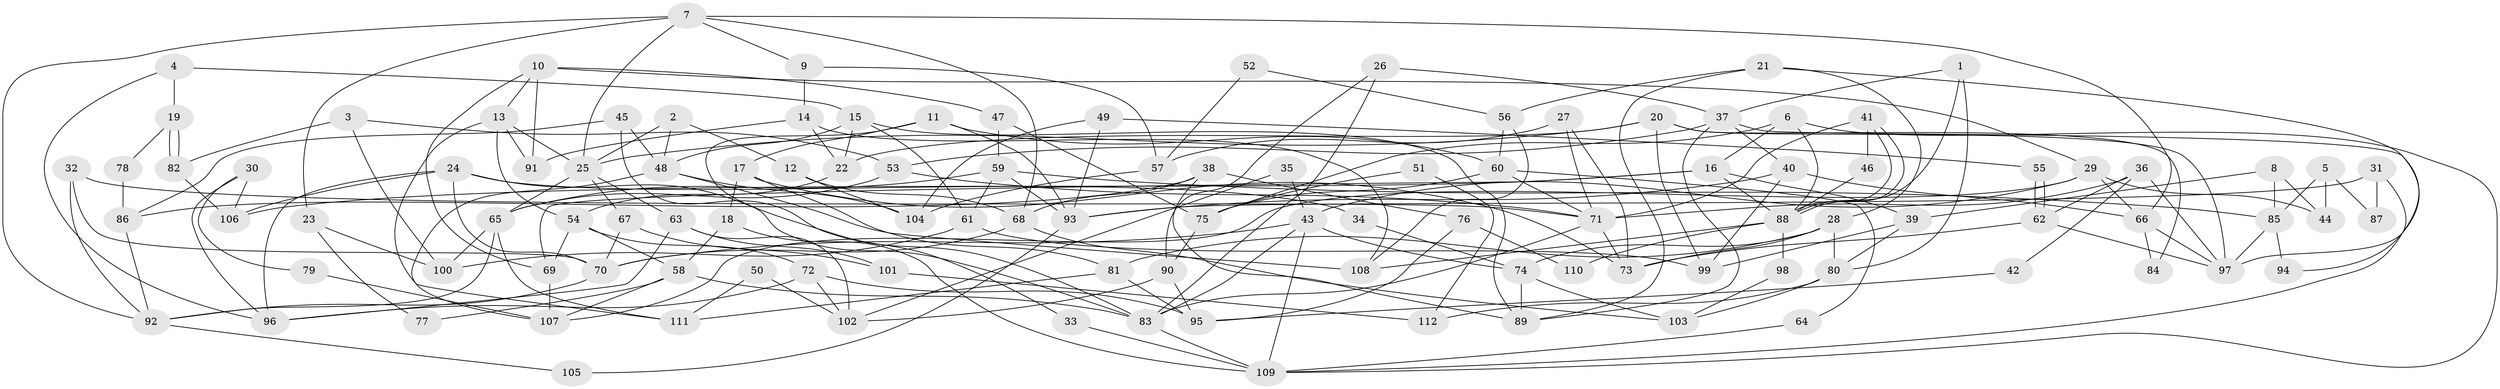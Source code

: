 // coarse degree distribution, {3: 0.17857142857142858, 6: 0.07142857142857142, 4: 0.125, 7: 0.10714285714285714, 15: 0.017857142857142856, 5: 0.14285714285714285, 16: 0.017857142857142856, 10: 0.017857142857142856, 9: 0.05357142857142857, 11: 0.017857142857142856, 2: 0.19642857142857142, 8: 0.03571428571428571, 1: 0.017857142857142856}
// Generated by graph-tools (version 1.1) at 2025/18/03/04/25 18:18:57]
// undirected, 112 vertices, 224 edges
graph export_dot {
graph [start="1"]
  node [color=gray90,style=filled];
  1;
  2;
  3;
  4;
  5;
  6;
  7;
  8;
  9;
  10;
  11;
  12;
  13;
  14;
  15;
  16;
  17;
  18;
  19;
  20;
  21;
  22;
  23;
  24;
  25;
  26;
  27;
  28;
  29;
  30;
  31;
  32;
  33;
  34;
  35;
  36;
  37;
  38;
  39;
  40;
  41;
  42;
  43;
  44;
  45;
  46;
  47;
  48;
  49;
  50;
  51;
  52;
  53;
  54;
  55;
  56;
  57;
  58;
  59;
  60;
  61;
  62;
  63;
  64;
  65;
  66;
  67;
  68;
  69;
  70;
  71;
  72;
  73;
  74;
  75;
  76;
  77;
  78;
  79;
  80;
  81;
  82;
  83;
  84;
  85;
  86;
  87;
  88;
  89;
  90;
  91;
  92;
  93;
  94;
  95;
  96;
  97;
  98;
  99;
  100;
  101;
  102;
  103;
  104;
  105;
  106;
  107;
  108;
  109;
  110;
  111;
  112;
  1 -- 88;
  1 -- 80;
  1 -- 37;
  2 -- 48;
  2 -- 25;
  2 -- 12;
  3 -- 53;
  3 -- 82;
  3 -- 100;
  4 -- 96;
  4 -- 15;
  4 -- 19;
  5 -- 85;
  5 -- 44;
  5 -- 87;
  6 -- 75;
  6 -- 109;
  6 -- 16;
  6 -- 88;
  7 -- 68;
  7 -- 25;
  7 -- 9;
  7 -- 23;
  7 -- 66;
  7 -- 92;
  8 -- 85;
  8 -- 39;
  8 -- 44;
  9 -- 14;
  9 -- 57;
  10 -- 13;
  10 -- 29;
  10 -- 47;
  10 -- 69;
  10 -- 91;
  11 -- 17;
  11 -- 60;
  11 -- 33;
  11 -- 93;
  12 -- 68;
  12 -- 104;
  13 -- 54;
  13 -- 111;
  13 -- 25;
  13 -- 91;
  14 -- 22;
  14 -- 91;
  14 -- 108;
  15 -- 61;
  15 -- 48;
  15 -- 22;
  15 -- 89;
  16 -- 88;
  16 -- 39;
  16 -- 69;
  16 -- 106;
  17 -- 73;
  17 -- 18;
  17 -- 81;
  18 -- 58;
  18 -- 109;
  19 -- 82;
  19 -- 82;
  19 -- 78;
  20 -- 22;
  20 -- 99;
  20 -- 25;
  20 -- 84;
  20 -- 97;
  21 -- 97;
  21 -- 89;
  21 -- 28;
  21 -- 56;
  22 -- 54;
  23 -- 100;
  23 -- 77;
  24 -- 83;
  24 -- 96;
  24 -- 34;
  24 -- 70;
  24 -- 106;
  25 -- 63;
  25 -- 65;
  25 -- 67;
  26 -- 83;
  26 -- 37;
  26 -- 90;
  27 -- 57;
  27 -- 71;
  27 -- 73;
  28 -- 73;
  28 -- 74;
  28 -- 80;
  28 -- 81;
  29 -- 43;
  29 -- 66;
  29 -- 44;
  29 -- 107;
  30 -- 106;
  30 -- 96;
  30 -- 79;
  31 -- 93;
  31 -- 109;
  31 -- 87;
  32 -- 71;
  32 -- 92;
  32 -- 70;
  33 -- 109;
  34 -- 74;
  35 -- 102;
  35 -- 43;
  36 -- 97;
  36 -- 62;
  36 -- 42;
  36 -- 71;
  37 -- 53;
  37 -- 40;
  37 -- 89;
  37 -- 94;
  38 -- 86;
  38 -- 89;
  38 -- 68;
  38 -- 76;
  39 -- 80;
  39 -- 99;
  40 -- 93;
  40 -- 66;
  40 -- 99;
  41 -- 71;
  41 -- 88;
  41 -- 88;
  41 -- 46;
  42 -- 95;
  43 -- 74;
  43 -- 70;
  43 -- 83;
  43 -- 109;
  45 -- 48;
  45 -- 83;
  45 -- 86;
  46 -- 88;
  47 -- 59;
  47 -- 75;
  48 -- 108;
  48 -- 107;
  48 -- 104;
  49 -- 104;
  49 -- 93;
  49 -- 55;
  50 -- 111;
  50 -- 102;
  51 -- 75;
  51 -- 112;
  52 -- 57;
  52 -- 56;
  53 -- 65;
  53 -- 71;
  54 -- 69;
  54 -- 58;
  54 -- 72;
  55 -- 62;
  55 -- 62;
  56 -- 108;
  56 -- 60;
  57 -- 104;
  58 -- 107;
  58 -- 83;
  58 -- 77;
  59 -- 61;
  59 -- 65;
  59 -- 85;
  59 -- 93;
  60 -- 71;
  60 -- 64;
  60 -- 75;
  61 -- 99;
  61 -- 100;
  62 -- 97;
  62 -- 73;
  63 -- 102;
  63 -- 96;
  63 -- 101;
  64 -- 109;
  65 -- 92;
  65 -- 100;
  65 -- 111;
  66 -- 84;
  66 -- 97;
  67 -- 70;
  67 -- 101;
  68 -- 70;
  68 -- 103;
  69 -- 107;
  70 -- 92;
  71 -- 73;
  71 -- 83;
  72 -- 95;
  72 -- 96;
  72 -- 102;
  74 -- 89;
  74 -- 103;
  75 -- 90;
  76 -- 95;
  76 -- 110;
  78 -- 86;
  79 -- 107;
  80 -- 103;
  80 -- 112;
  81 -- 95;
  81 -- 111;
  82 -- 106;
  83 -- 109;
  85 -- 97;
  85 -- 94;
  86 -- 92;
  88 -- 98;
  88 -- 108;
  88 -- 110;
  90 -- 95;
  90 -- 102;
  92 -- 105;
  93 -- 105;
  98 -- 103;
  101 -- 112;
}

